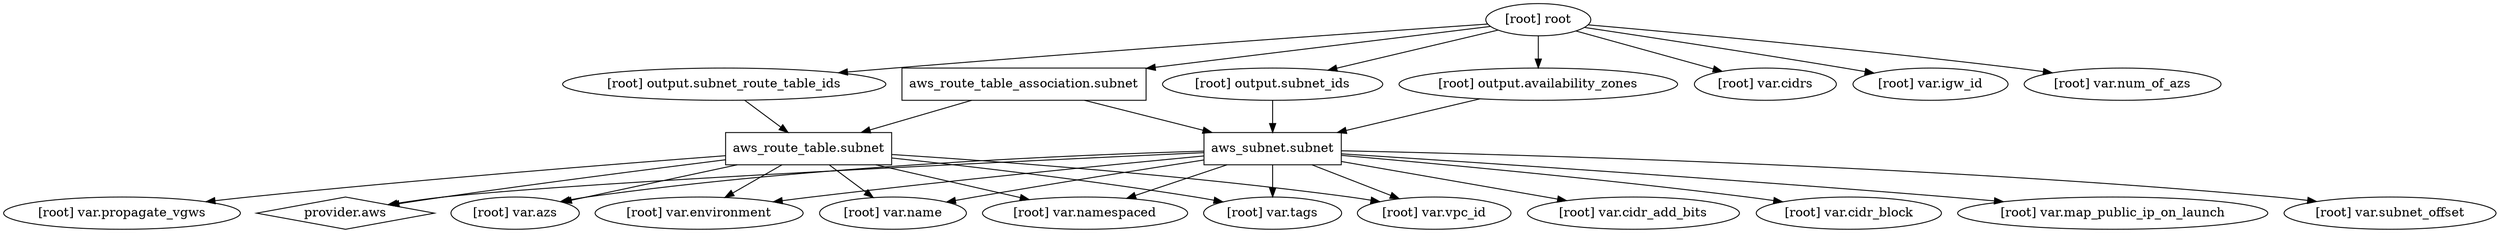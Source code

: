 digraph {
	compound = "true"
	newrank = "true"
	subgraph "root" {
		"[root] aws_route_table.subnet" [label = "aws_route_table.subnet", shape = "box"]
		"[root] aws_route_table_association.subnet" [label = "aws_route_table_association.subnet", shape = "box"]
		"[root] aws_subnet.subnet" [label = "aws_subnet.subnet", shape = "box"]
		"[root] provider.aws" [label = "provider.aws", shape = "diamond"]
		"[root] aws_route_table.subnet" -> "[root] provider.aws"
		"[root] aws_route_table.subnet" -> "[root] var.azs"
		"[root] aws_route_table.subnet" -> "[root] var.environment"
		"[root] aws_route_table.subnet" -> "[root] var.name"
		"[root] aws_route_table.subnet" -> "[root] var.namespaced"
		"[root] aws_route_table.subnet" -> "[root] var.propagate_vgws"
		"[root] aws_route_table.subnet" -> "[root] var.tags"
		"[root] aws_route_table.subnet" -> "[root] var.vpc_id"
		"[root] aws_route_table_association.subnet" -> "[root] aws_route_table.subnet"
		"[root] aws_route_table_association.subnet" -> "[root] aws_subnet.subnet"
		"[root] aws_subnet.subnet" -> "[root] provider.aws"
		"[root] aws_subnet.subnet" -> "[root] var.azs"
		"[root] aws_subnet.subnet" -> "[root] var.cidr_add_bits"
		"[root] aws_subnet.subnet" -> "[root] var.cidr_block"
		"[root] aws_subnet.subnet" -> "[root] var.environment"
		"[root] aws_subnet.subnet" -> "[root] var.map_public_ip_on_launch"
		"[root] aws_subnet.subnet" -> "[root] var.name"
		"[root] aws_subnet.subnet" -> "[root] var.namespaced"
		"[root] aws_subnet.subnet" -> "[root] var.subnet_offset"
		"[root] aws_subnet.subnet" -> "[root] var.tags"
		"[root] aws_subnet.subnet" -> "[root] var.vpc_id"
		"[root] output.availability_zones" -> "[root] aws_subnet.subnet"
		"[root] output.subnet_ids" -> "[root] aws_subnet.subnet"
		"[root] output.subnet_route_table_ids" -> "[root] aws_route_table.subnet"
		"[root] root" -> "[root] aws_route_table_association.subnet"
		"[root] root" -> "[root] output.availability_zones"
		"[root] root" -> "[root] output.subnet_ids"
		"[root] root" -> "[root] output.subnet_route_table_ids"
		"[root] root" -> "[root] var.cidrs"
		"[root] root" -> "[root] var.igw_id"
		"[root] root" -> "[root] var.num_of_azs"
	}
}

